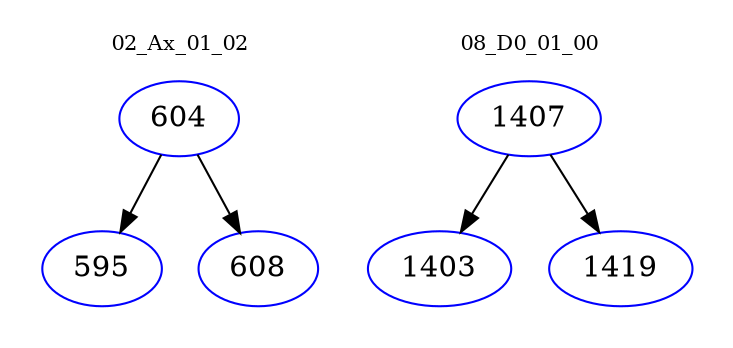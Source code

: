 digraph{
subgraph cluster_0 {
color = white
label = "02_Ax_01_02";
fontsize=10;
T0_604 [label="604", color="blue"]
T0_604 -> T0_595 [color="black"]
T0_595 [label="595", color="blue"]
T0_604 -> T0_608 [color="black"]
T0_608 [label="608", color="blue"]
}
subgraph cluster_1 {
color = white
label = "08_D0_01_00";
fontsize=10;
T1_1407 [label="1407", color="blue"]
T1_1407 -> T1_1403 [color="black"]
T1_1403 [label="1403", color="blue"]
T1_1407 -> T1_1419 [color="black"]
T1_1419 [label="1419", color="blue"]
}
}
